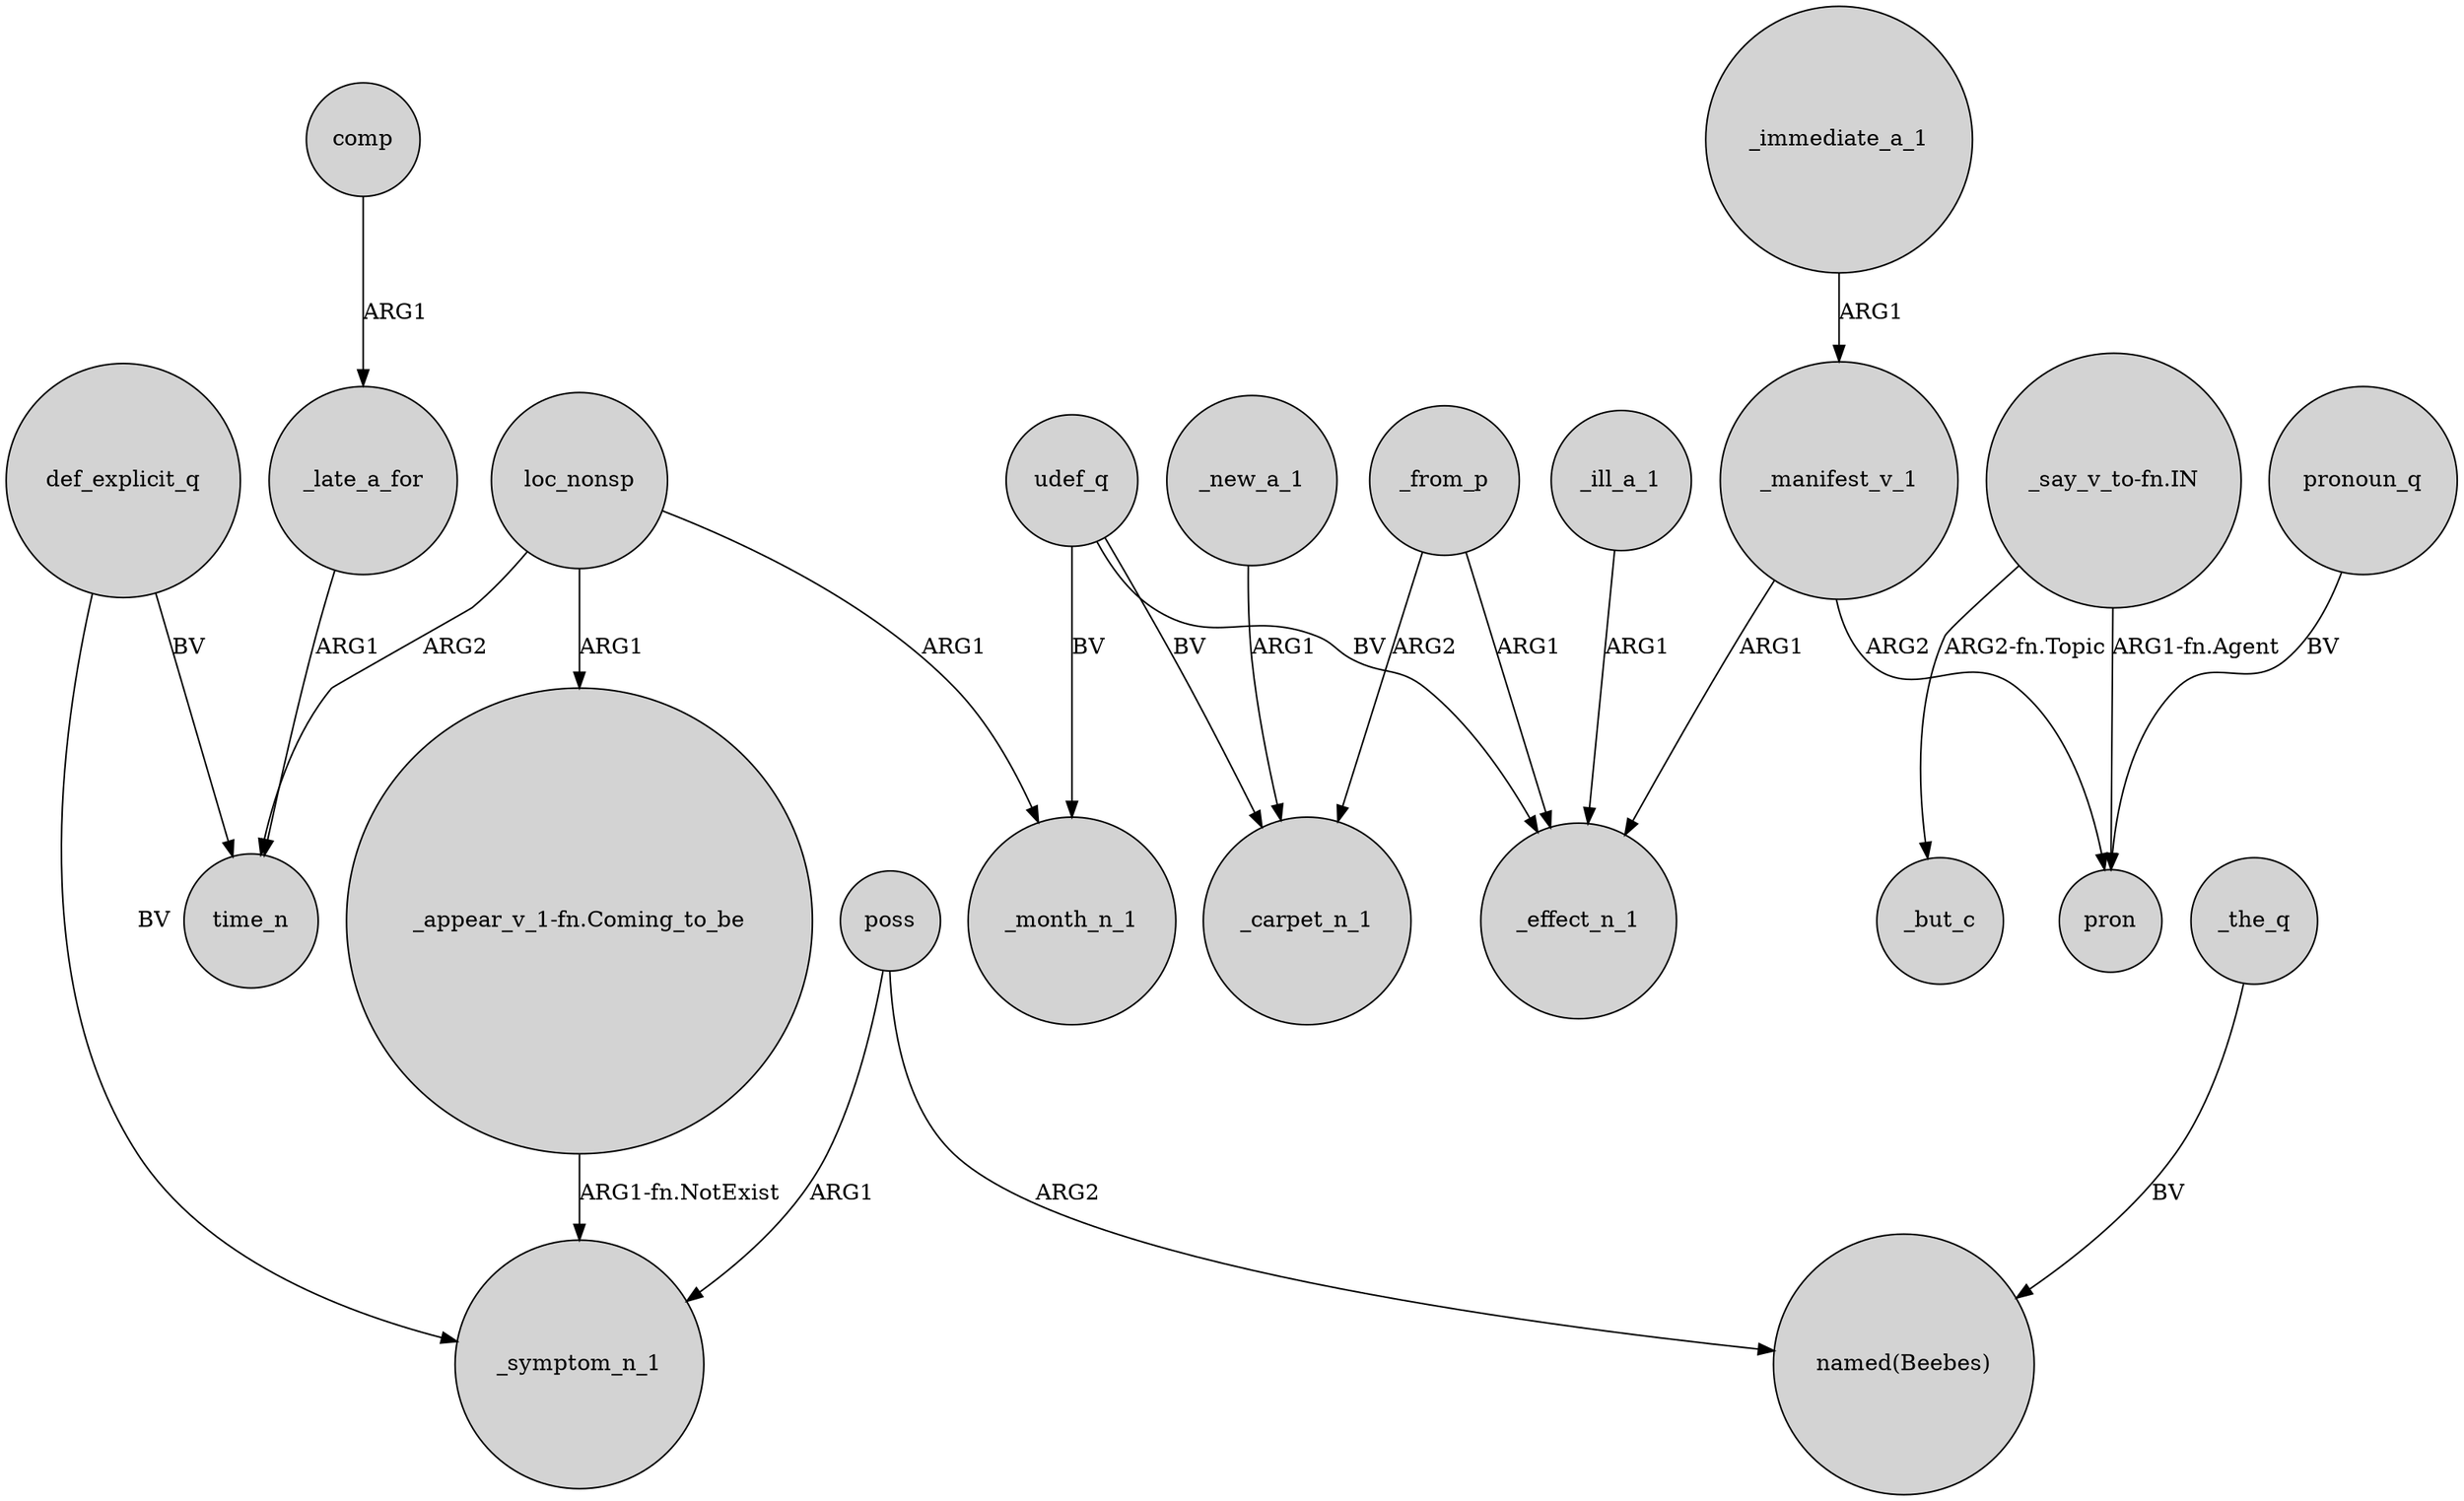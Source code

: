 digraph {
	node [shape=circle style=filled]
	comp -> _late_a_for [label=ARG1]
	def_explicit_q -> time_n [label=BV]
	loc_nonsp -> _month_n_1 [label=ARG1]
	_immediate_a_1 -> _manifest_v_1 [label=ARG1]
	"_appear_v_1-fn.Coming_to_be" -> _symptom_n_1 [label="ARG1-fn.NotExist"]
	_from_p -> _carpet_n_1 [label=ARG2]
	poss -> _symptom_n_1 [label=ARG1]
	udef_q -> _effect_n_1 [label=BV]
	loc_nonsp -> "_appear_v_1-fn.Coming_to_be" [label=ARG1]
	udef_q -> _month_n_1 [label=BV]
	poss -> "named(Beebes)" [label=ARG2]
	loc_nonsp -> time_n [label=ARG2]
	udef_q -> _carpet_n_1 [label=BV]
	"_say_v_to-fn.IN" -> _but_c [label="ARG2-fn.Topic"]
	_new_a_1 -> _carpet_n_1 [label=ARG1]
	pronoun_q -> pron [label=BV]
	_the_q -> "named(Beebes)" [label=BV]
	_from_p -> _effect_n_1 [label=ARG1]
	"_say_v_to-fn.IN" -> pron [label="ARG1-fn.Agent"]
	_ill_a_1 -> _effect_n_1 [label=ARG1]
	_late_a_for -> time_n [label=ARG1]
	_manifest_v_1 -> _effect_n_1 [label=ARG1]
	_manifest_v_1 -> pron [label=ARG2]
	def_explicit_q -> _symptom_n_1 [label=BV]
}
